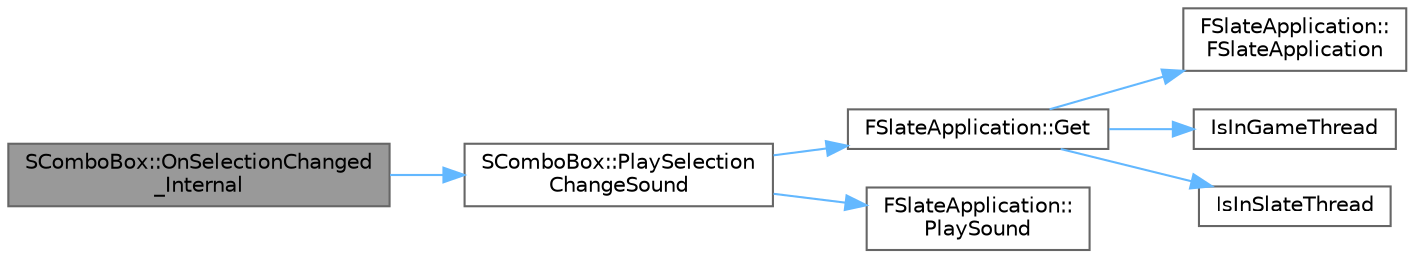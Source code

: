 digraph "SComboBox::OnSelectionChanged_Internal"
{
 // INTERACTIVE_SVG=YES
 // LATEX_PDF_SIZE
  bgcolor="transparent";
  edge [fontname=Helvetica,fontsize=10,labelfontname=Helvetica,labelfontsize=10];
  node [fontname=Helvetica,fontsize=10,shape=box,height=0.2,width=0.4];
  rankdir="LR";
  Node1 [id="Node000001",label="SComboBox::OnSelectionChanged\l_Internal",height=0.2,width=0.4,color="gray40", fillcolor="grey60", style="filled", fontcolor="black",tooltip="Invoked when the selection in the list changes."];
  Node1 -> Node2 [id="edge1_Node000001_Node000002",color="steelblue1",style="solid",tooltip=" "];
  Node2 [id="Node000002",label="SComboBox::PlaySelection\lChangeSound",height=0.2,width=0.4,color="grey40", fillcolor="white", style="filled",URL="$da/db2/classSComboBox.html#a7e38d23757bbad2f0562c84738fbfff0",tooltip="Play the selection changed sound."];
  Node2 -> Node3 [id="edge2_Node000002_Node000003",color="steelblue1",style="solid",tooltip=" "];
  Node3 [id="Node000003",label="FSlateApplication::Get",height=0.2,width=0.4,color="grey40", fillcolor="white", style="filled",URL="$dc/df2/classFSlateApplication.html#ab6234a47a7d8f3e5f069e145aa74ccae",tooltip="Returns the current instance of the application."];
  Node3 -> Node4 [id="edge3_Node000003_Node000004",color="steelblue1",style="solid",tooltip=" "];
  Node4 [id="Node000004",label="FSlateApplication::\lFSlateApplication",height=0.2,width=0.4,color="grey40", fillcolor="white", style="filled",URL="$dc/df2/classFSlateApplication.html#a48184993c71d99fcba758fc94b64888d",tooltip=" "];
  Node3 -> Node5 [id="edge4_Node000003_Node000005",color="steelblue1",style="solid",tooltip=" "];
  Node5 [id="Node000005",label="IsInGameThread",height=0.2,width=0.4,color="grey40", fillcolor="white", style="filled",URL="$d5/d8c/CoreGlobals_8h.html#aef9b701034d58fd883a90af440707365",tooltip=" "];
  Node3 -> Node6 [id="edge5_Node000003_Node000006",color="steelblue1",style="solid",tooltip=" "];
  Node6 [id="Node000006",label="IsInSlateThread",height=0.2,width=0.4,color="grey40", fillcolor="white", style="filled",URL="$d5/d8c/CoreGlobals_8h.html#ae041972a389309c54a5803d7e5cb42bc",tooltip=" "];
  Node2 -> Node7 [id="edge6_Node000002_Node000007",color="steelblue1",style="solid",tooltip=" "];
  Node7 [id="Node000007",label="FSlateApplication::\lPlaySound",height=0.2,width=0.4,color="grey40", fillcolor="white", style="filled",URL="$dc/df2/classFSlateApplication.html#a852ac152e907fe4bdb436c19ad0514a0",tooltip="Play SoundToPlay."];
}
